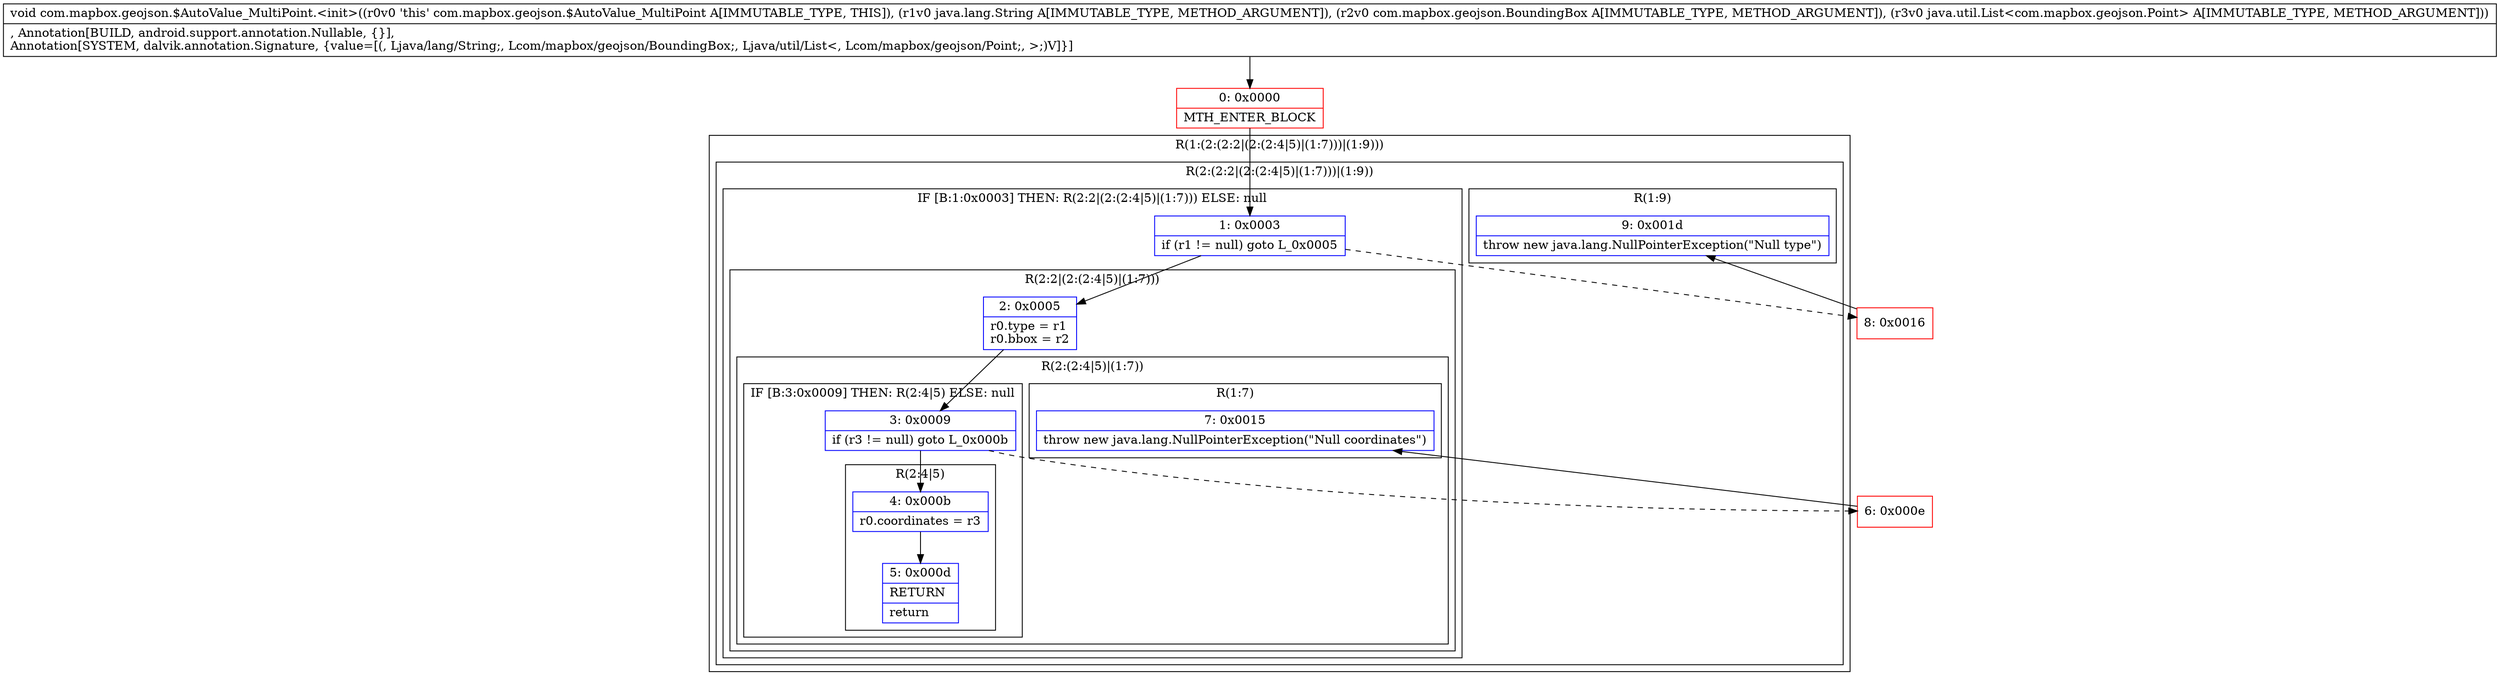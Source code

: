 digraph "CFG forcom.mapbox.geojson.$AutoValue_MultiPoint.\<init\>(Ljava\/lang\/String;Lcom\/mapbox\/geojson\/BoundingBox;Ljava\/util\/List;)V" {
subgraph cluster_Region_1447648841 {
label = "R(1:(2:(2:2|(2:(2:4|5)|(1:7)))|(1:9)))";
node [shape=record,color=blue];
subgraph cluster_Region_1046145922 {
label = "R(2:(2:2|(2:(2:4|5)|(1:7)))|(1:9))";
node [shape=record,color=blue];
subgraph cluster_IfRegion_2073535553 {
label = "IF [B:1:0x0003] THEN: R(2:2|(2:(2:4|5)|(1:7))) ELSE: null";
node [shape=record,color=blue];
Node_1 [shape=record,label="{1\:\ 0x0003|if (r1 != null) goto L_0x0005\l}"];
subgraph cluster_Region_909543055 {
label = "R(2:2|(2:(2:4|5)|(1:7)))";
node [shape=record,color=blue];
Node_2 [shape=record,label="{2\:\ 0x0005|r0.type = r1\lr0.bbox = r2\l}"];
subgraph cluster_Region_705768726 {
label = "R(2:(2:4|5)|(1:7))";
node [shape=record,color=blue];
subgraph cluster_IfRegion_1140770093 {
label = "IF [B:3:0x0009] THEN: R(2:4|5) ELSE: null";
node [shape=record,color=blue];
Node_3 [shape=record,label="{3\:\ 0x0009|if (r3 != null) goto L_0x000b\l}"];
subgraph cluster_Region_84792511 {
label = "R(2:4|5)";
node [shape=record,color=blue];
Node_4 [shape=record,label="{4\:\ 0x000b|r0.coordinates = r3\l}"];
Node_5 [shape=record,label="{5\:\ 0x000d|RETURN\l|return\l}"];
}
}
subgraph cluster_Region_126691439 {
label = "R(1:7)";
node [shape=record,color=blue];
Node_7 [shape=record,label="{7\:\ 0x0015|throw new java.lang.NullPointerException(\"Null coordinates\")\l}"];
}
}
}
}
subgraph cluster_Region_618126357 {
label = "R(1:9)";
node [shape=record,color=blue];
Node_9 [shape=record,label="{9\:\ 0x001d|throw new java.lang.NullPointerException(\"Null type\")\l}"];
}
}
}
Node_0 [shape=record,color=red,label="{0\:\ 0x0000|MTH_ENTER_BLOCK\l}"];
Node_6 [shape=record,color=red,label="{6\:\ 0x000e}"];
Node_8 [shape=record,color=red,label="{8\:\ 0x0016}"];
MethodNode[shape=record,label="{void com.mapbox.geojson.$AutoValue_MultiPoint.\<init\>((r0v0 'this' com.mapbox.geojson.$AutoValue_MultiPoint A[IMMUTABLE_TYPE, THIS]), (r1v0 java.lang.String A[IMMUTABLE_TYPE, METHOD_ARGUMENT]), (r2v0 com.mapbox.geojson.BoundingBox A[IMMUTABLE_TYPE, METHOD_ARGUMENT]), (r3v0 java.util.List\<com.mapbox.geojson.Point\> A[IMMUTABLE_TYPE, METHOD_ARGUMENT]))  | , Annotation[BUILD, android.support.annotation.Nullable, \{\}], \lAnnotation[SYSTEM, dalvik.annotation.Signature, \{value=[(, Ljava\/lang\/String;, Lcom\/mapbox\/geojson\/BoundingBox;, Ljava\/util\/List\<, Lcom\/mapbox\/geojson\/Point;, \>;)V]\}]\l}"];
MethodNode -> Node_0;
Node_1 -> Node_2;
Node_1 -> Node_8[style=dashed];
Node_2 -> Node_3;
Node_3 -> Node_4;
Node_3 -> Node_6[style=dashed];
Node_4 -> Node_5;
Node_0 -> Node_1;
Node_6 -> Node_7;
Node_8 -> Node_9;
}

